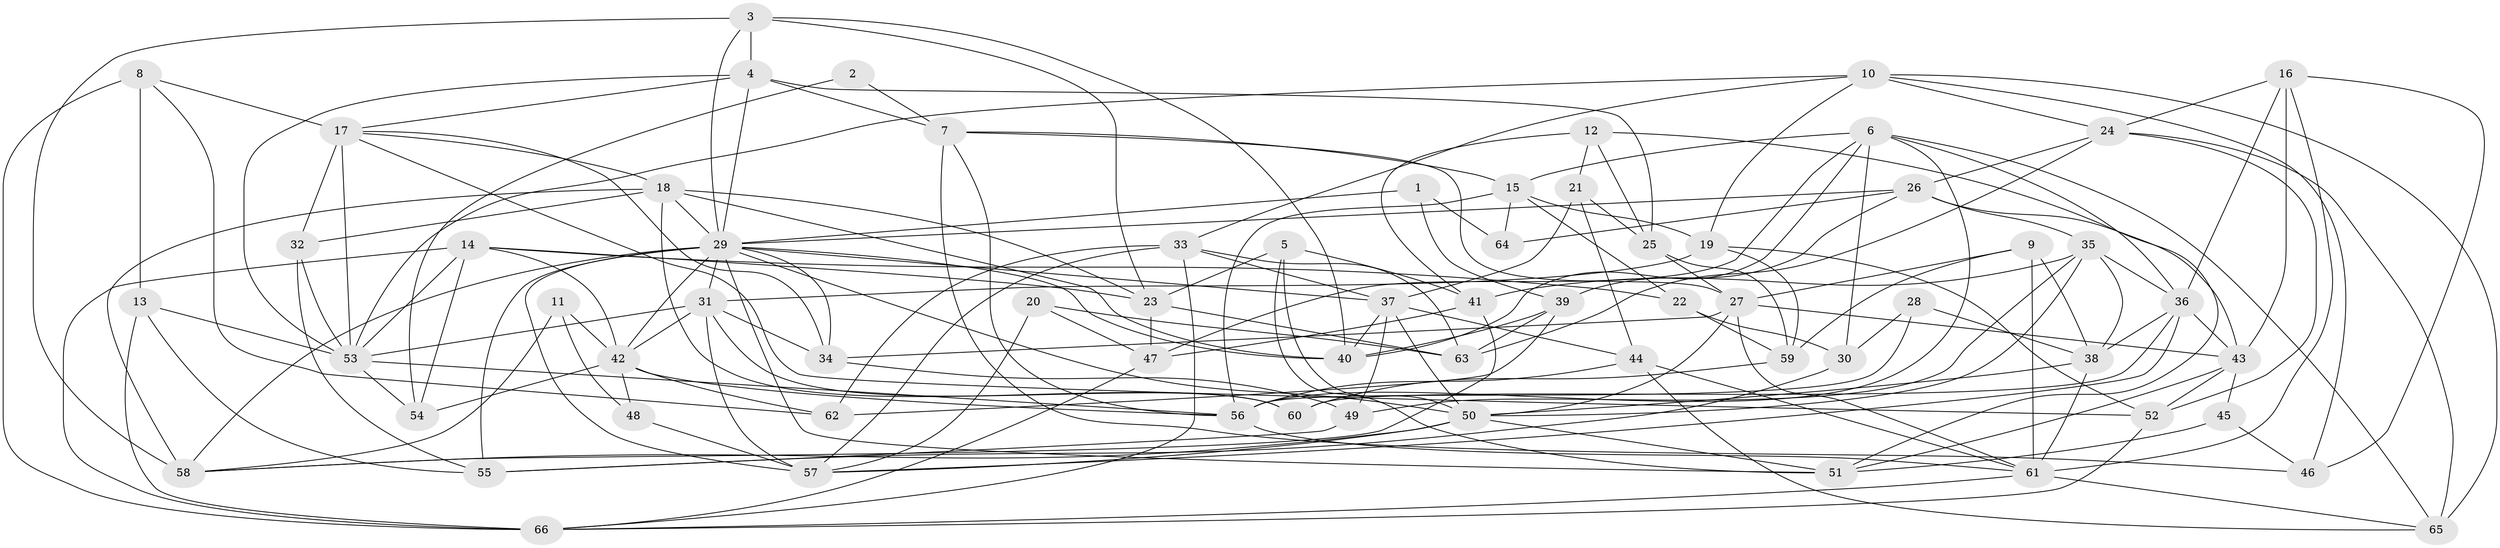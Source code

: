 // original degree distribution, {4: 0.2803030303030303, 3: 0.2803030303030303, 5: 0.19696969696969696, 2: 0.11363636363636363, 6: 0.09090909090909091, 7: 0.022727272727272728, 8: 0.015151515151515152}
// Generated by graph-tools (version 1.1) at 2025/02/03/09/25 03:02:07]
// undirected, 66 vertices, 180 edges
graph export_dot {
graph [start="1"]
  node [color=gray90,style=filled];
  1;
  2;
  3;
  4;
  5;
  6;
  7;
  8;
  9;
  10;
  11;
  12;
  13;
  14;
  15;
  16;
  17;
  18;
  19;
  20;
  21;
  22;
  23;
  24;
  25;
  26;
  27;
  28;
  29;
  30;
  31;
  32;
  33;
  34;
  35;
  36;
  37;
  38;
  39;
  40;
  41;
  42;
  43;
  44;
  45;
  46;
  47;
  48;
  49;
  50;
  51;
  52;
  53;
  54;
  55;
  56;
  57;
  58;
  59;
  60;
  61;
  62;
  63;
  64;
  65;
  66;
  1 -- 29 [weight=1.0];
  1 -- 39 [weight=1.0];
  1 -- 64 [weight=1.0];
  2 -- 7 [weight=1.0];
  2 -- 54 [weight=1.0];
  3 -- 4 [weight=1.0];
  3 -- 23 [weight=1.0];
  3 -- 29 [weight=1.0];
  3 -- 40 [weight=1.0];
  3 -- 58 [weight=1.0];
  4 -- 7 [weight=1.0];
  4 -- 17 [weight=1.0];
  4 -- 25 [weight=1.0];
  4 -- 29 [weight=1.0];
  4 -- 53 [weight=1.0];
  5 -- 23 [weight=1.0];
  5 -- 41 [weight=1.0];
  5 -- 50 [weight=1.0];
  5 -- 51 [weight=1.0];
  6 -- 15 [weight=1.0];
  6 -- 30 [weight=1.0];
  6 -- 36 [weight=1.0];
  6 -- 40 [weight=1.0];
  6 -- 47 [weight=1.0];
  6 -- 56 [weight=1.0];
  6 -- 65 [weight=1.0];
  7 -- 15 [weight=1.0];
  7 -- 27 [weight=1.0];
  7 -- 46 [weight=1.0];
  7 -- 56 [weight=1.0];
  8 -- 13 [weight=1.0];
  8 -- 17 [weight=1.0];
  8 -- 62 [weight=1.0];
  8 -- 66 [weight=2.0];
  9 -- 27 [weight=1.0];
  9 -- 38 [weight=1.0];
  9 -- 59 [weight=1.0];
  9 -- 61 [weight=1.0];
  10 -- 19 [weight=1.0];
  10 -- 24 [weight=1.0];
  10 -- 33 [weight=1.0];
  10 -- 46 [weight=1.0];
  10 -- 53 [weight=1.0];
  10 -- 65 [weight=1.0];
  11 -- 42 [weight=1.0];
  11 -- 48 [weight=1.0];
  11 -- 58 [weight=1.0];
  12 -- 21 [weight=1.0];
  12 -- 25 [weight=1.0];
  12 -- 41 [weight=1.0];
  12 -- 51 [weight=1.0];
  13 -- 53 [weight=1.0];
  13 -- 55 [weight=1.0];
  13 -- 66 [weight=1.0];
  14 -- 22 [weight=1.0];
  14 -- 23 [weight=1.0];
  14 -- 42 [weight=1.0];
  14 -- 53 [weight=1.0];
  14 -- 54 [weight=2.0];
  14 -- 66 [weight=1.0];
  15 -- 19 [weight=1.0];
  15 -- 22 [weight=1.0];
  15 -- 56 [weight=1.0];
  15 -- 64 [weight=1.0];
  16 -- 24 [weight=1.0];
  16 -- 36 [weight=1.0];
  16 -- 43 [weight=1.0];
  16 -- 46 [weight=1.0];
  16 -- 61 [weight=1.0];
  17 -- 18 [weight=1.0];
  17 -- 32 [weight=3.0];
  17 -- 34 [weight=1.0];
  17 -- 52 [weight=1.0];
  17 -- 53 [weight=1.0];
  18 -- 23 [weight=1.0];
  18 -- 29 [weight=1.0];
  18 -- 32 [weight=1.0];
  18 -- 40 [weight=1.0];
  18 -- 58 [weight=1.0];
  18 -- 60 [weight=1.0];
  19 -- 31 [weight=1.0];
  19 -- 52 [weight=1.0];
  19 -- 59 [weight=1.0];
  20 -- 47 [weight=1.0];
  20 -- 57 [weight=1.0];
  20 -- 63 [weight=1.0];
  21 -- 25 [weight=1.0];
  21 -- 37 [weight=1.0];
  21 -- 44 [weight=1.0];
  22 -- 30 [weight=1.0];
  22 -- 59 [weight=1.0];
  23 -- 47 [weight=1.0];
  23 -- 63 [weight=1.0];
  24 -- 26 [weight=1.0];
  24 -- 52 [weight=1.0];
  24 -- 63 [weight=1.0];
  24 -- 65 [weight=1.0];
  25 -- 27 [weight=1.0];
  25 -- 59 [weight=1.0];
  26 -- 29 [weight=1.0];
  26 -- 35 [weight=1.0];
  26 -- 39 [weight=1.0];
  26 -- 43 [weight=1.0];
  26 -- 64 [weight=1.0];
  27 -- 34 [weight=2.0];
  27 -- 43 [weight=1.0];
  27 -- 50 [weight=1.0];
  27 -- 61 [weight=1.0];
  28 -- 30 [weight=1.0];
  28 -- 38 [weight=1.0];
  28 -- 56 [weight=1.0];
  29 -- 31 [weight=1.0];
  29 -- 34 [weight=1.0];
  29 -- 37 [weight=1.0];
  29 -- 40 [weight=1.0];
  29 -- 42 [weight=1.0];
  29 -- 50 [weight=1.0];
  29 -- 51 [weight=2.0];
  29 -- 55 [weight=2.0];
  29 -- 57 [weight=1.0];
  29 -- 58 [weight=2.0];
  30 -- 55 [weight=1.0];
  31 -- 34 [weight=1.0];
  31 -- 42 [weight=1.0];
  31 -- 53 [weight=1.0];
  31 -- 57 [weight=1.0];
  31 -- 60 [weight=1.0];
  32 -- 53 [weight=1.0];
  32 -- 55 [weight=1.0];
  33 -- 37 [weight=1.0];
  33 -- 57 [weight=1.0];
  33 -- 62 [weight=1.0];
  33 -- 63 [weight=1.0];
  33 -- 66 [weight=1.0];
  34 -- 49 [weight=1.0];
  35 -- 36 [weight=1.0];
  35 -- 38 [weight=1.0];
  35 -- 41 [weight=1.0];
  35 -- 49 [weight=1.0];
  35 -- 50 [weight=1.0];
  36 -- 38 [weight=1.0];
  36 -- 43 [weight=1.0];
  36 -- 57 [weight=1.0];
  36 -- 60 [weight=1.0];
  37 -- 40 [weight=1.0];
  37 -- 44 [weight=1.0];
  37 -- 49 [weight=1.0];
  37 -- 50 [weight=1.0];
  38 -- 50 [weight=1.0];
  38 -- 61 [weight=1.0];
  39 -- 40 [weight=1.0];
  39 -- 62 [weight=1.0];
  39 -- 63 [weight=1.0];
  41 -- 47 [weight=2.0];
  41 -- 58 [weight=1.0];
  42 -- 48 [weight=1.0];
  42 -- 54 [weight=1.0];
  42 -- 56 [weight=1.0];
  42 -- 62 [weight=1.0];
  43 -- 45 [weight=1.0];
  43 -- 51 [weight=1.0];
  43 -- 52 [weight=1.0];
  44 -- 56 [weight=1.0];
  44 -- 61 [weight=1.0];
  44 -- 65 [weight=1.0];
  45 -- 46 [weight=1.0];
  45 -- 51 [weight=2.0];
  47 -- 66 [weight=1.0];
  48 -- 57 [weight=2.0];
  49 -- 55 [weight=2.0];
  50 -- 51 [weight=1.0];
  50 -- 57 [weight=1.0];
  50 -- 58 [weight=1.0];
  52 -- 66 [weight=1.0];
  53 -- 54 [weight=2.0];
  53 -- 56 [weight=1.0];
  56 -- 61 [weight=1.0];
  59 -- 60 [weight=1.0];
  61 -- 65 [weight=1.0];
  61 -- 66 [weight=1.0];
}
